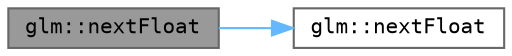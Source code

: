 digraph "glm::nextFloat"
{
 // LATEX_PDF_SIZE
  bgcolor="transparent";
  edge [fontname=Terminal,fontsize=10,labelfontname=Helvetica,labelfontsize=10];
  node [fontname=Terminal,fontsize=10,shape=box,height=0.2,width=0.4];
  rankdir="LR";
  Node1 [label="glm::nextFloat",height=0.2,width=0.4,color="gray40", fillcolor="grey60", style="filled", fontcolor="black",tooltip=" "];
  Node1 -> Node2 [color="steelblue1",style="solid"];
  Node2 [label="glm::nextFloat",height=0.2,width=0.4,color="grey40", fillcolor="white", style="filled",URL="$group__ext__scalar__ulp.html#ga30bc0280e7cefd159867b1aa5050b94a",tooltip=" "];
}
